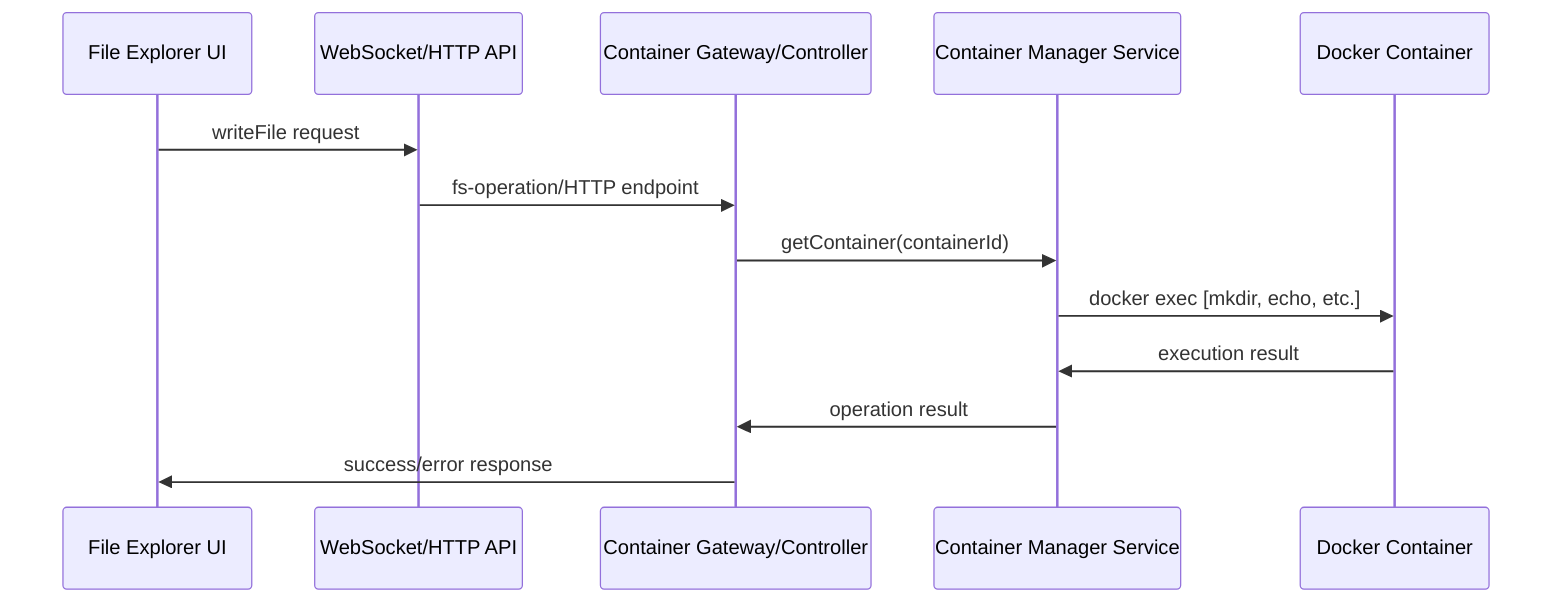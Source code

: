 sequenceDiagram
    participant File Explorer UI
    participant WebSocket/HTTP API
    participant Container Gateway/Controller
    participant Container Manager Service
    participant Docker Container

    File Explorer UI->>WebSocket/HTTP API: writeFile request
    WebSocket/HTTP API->>Container Gateway/Controller: fs-operation/HTTP endpoint
    Container Gateway/Controller->>Container Manager Service: getContainer(containerId)
    Container Manager Service->>Docker Container: docker exec [mkdir, echo, etc.]
    Docker Container->>Container Manager Service: execution result
    Container Manager Service->>Container Gateway/Controller: operation result
    Container Gateway/Controller->>File Explorer UI: success/error response